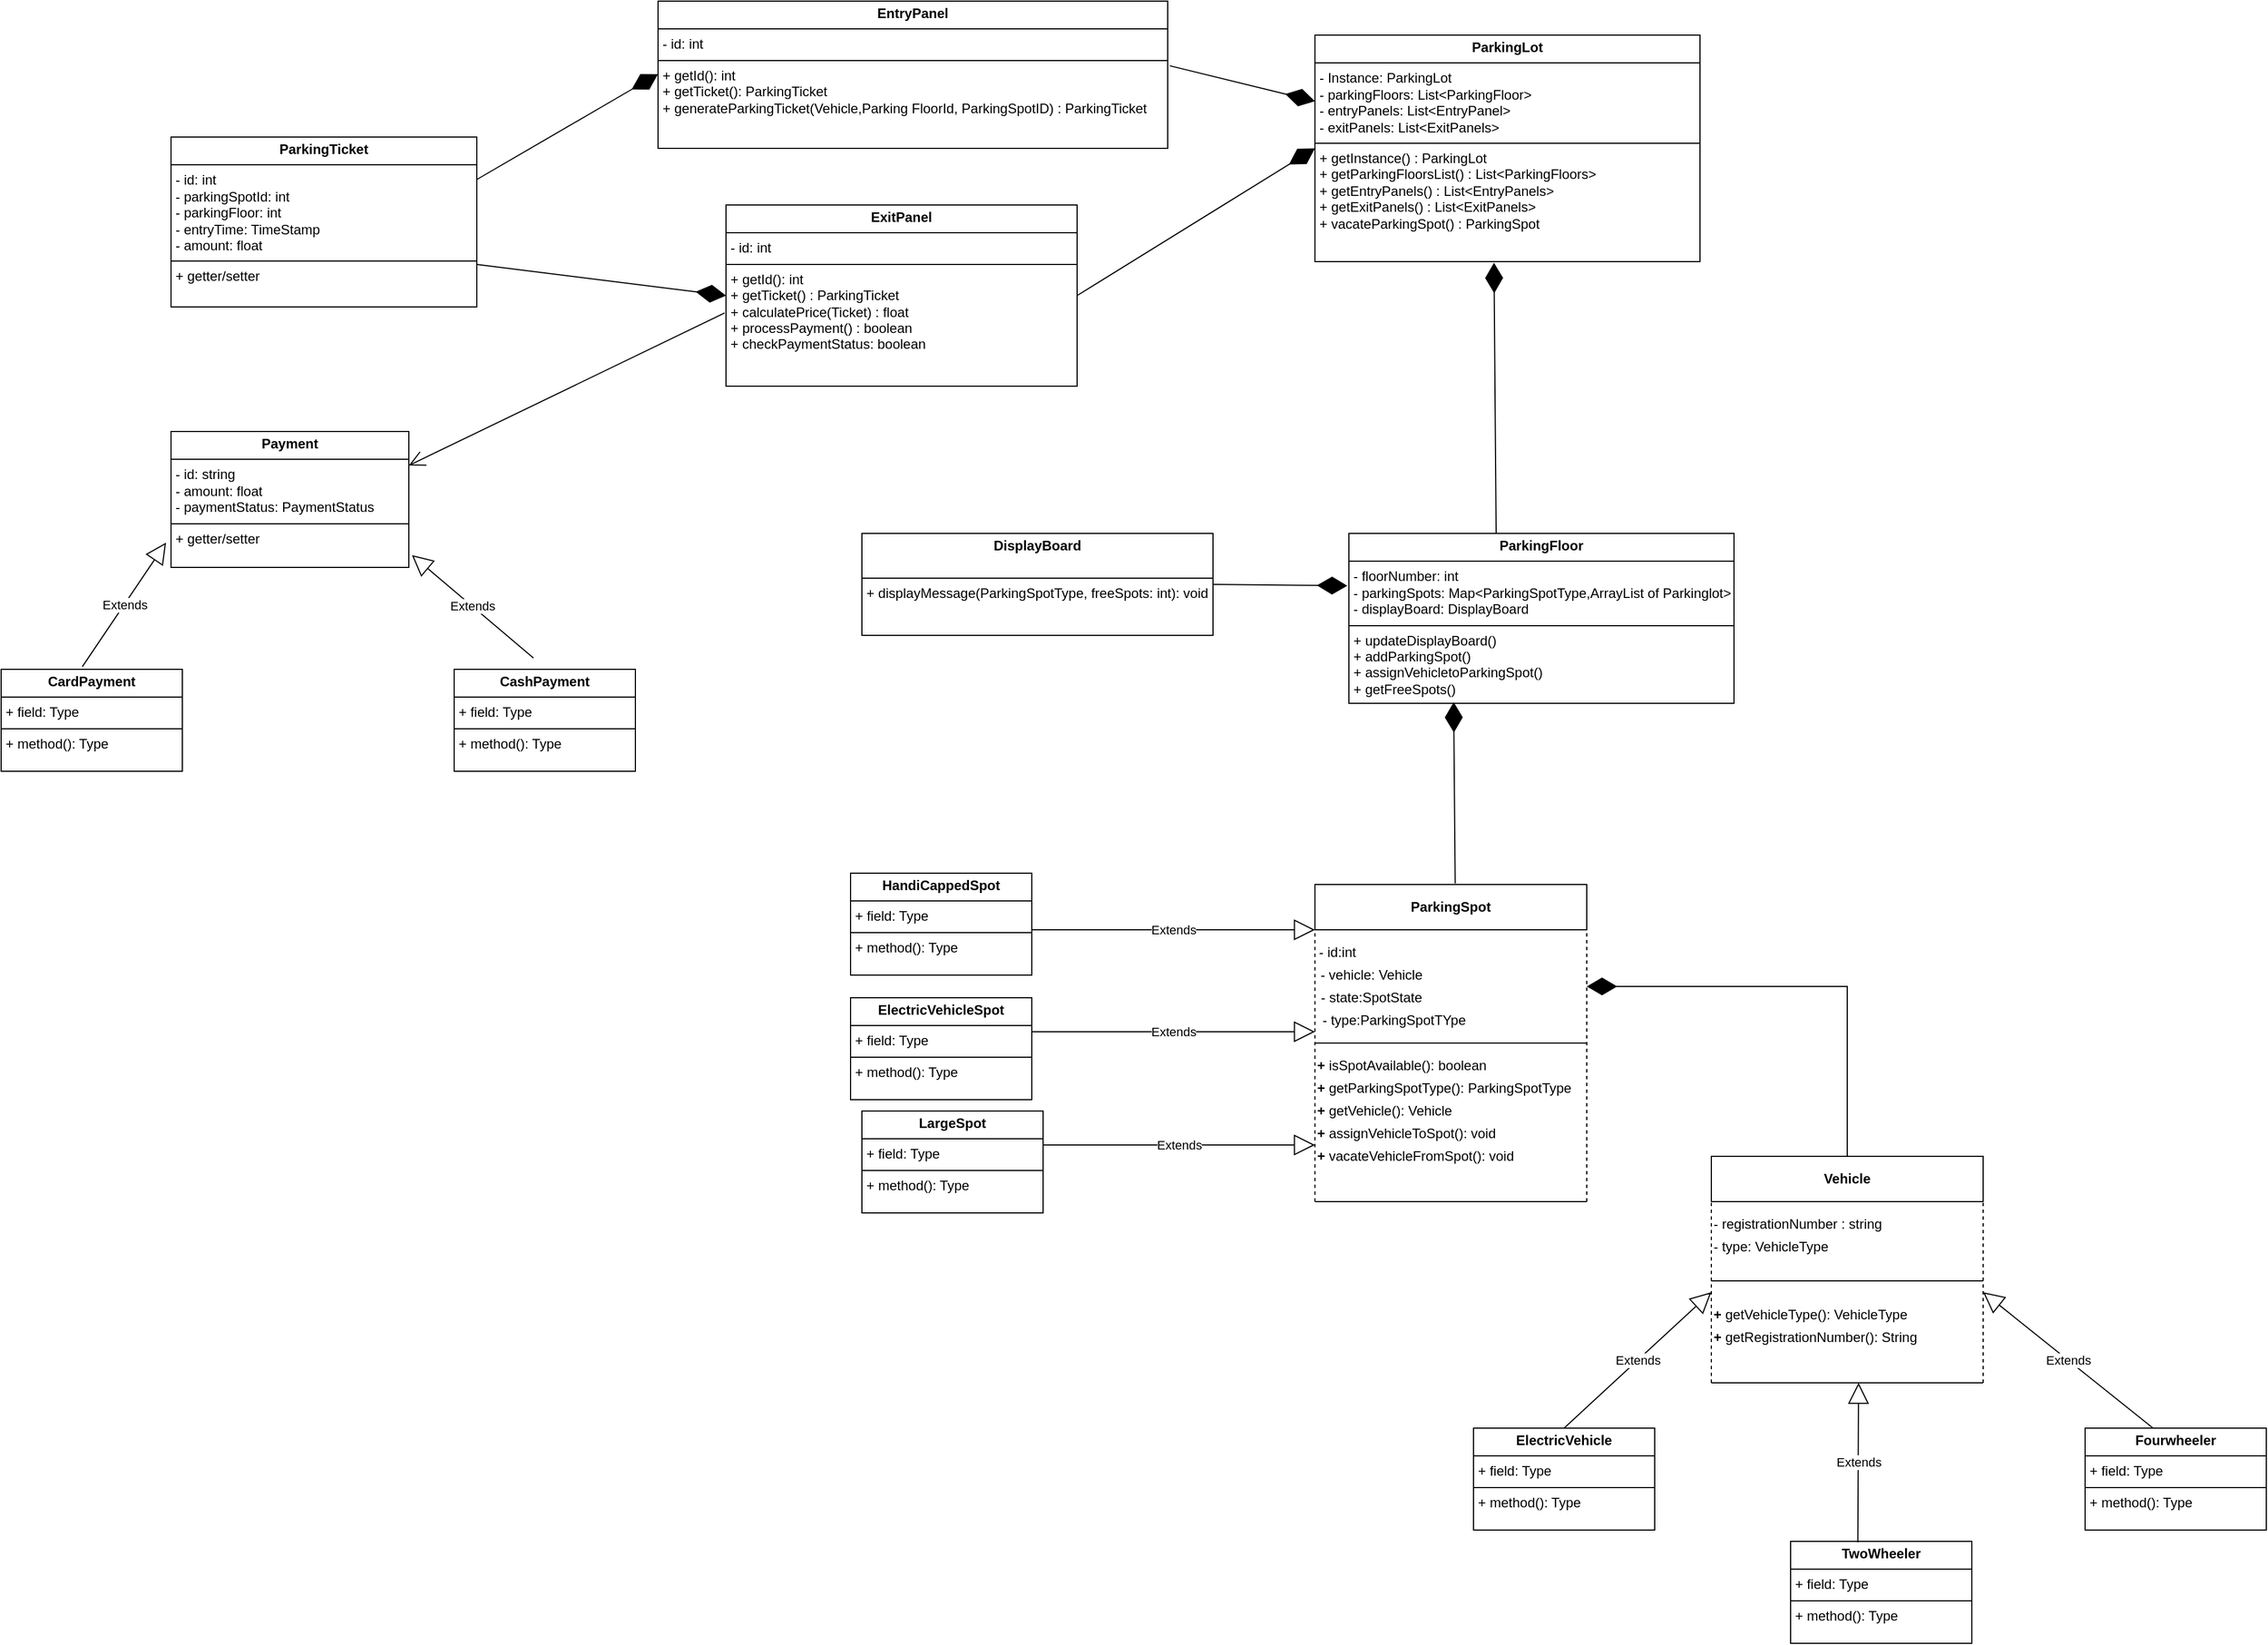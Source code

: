<mxfile version="24.4.0" type="github">
  <diagram name="Page-1" id="cMbrWjMXnIb7fcWjsfxZ">
    <mxGraphModel dx="5900" dy="3328" grid="1" gridSize="10" guides="1" tooltips="1" connect="1" arrows="1" fold="1" page="1" pageScale="1" pageWidth="850" pageHeight="1100" math="0" shadow="0">
      <root>
        <mxCell id="0" />
        <mxCell id="1" parent="0" />
        <mxCell id="keUWMxr0N95nPIm7Rwf8-6" value="" style="endArrow=none;dashed=1;html=1;rounded=0;" edge="1" parent="1">
          <mxGeometry width="50" height="50" relative="1" as="geometry">
            <mxPoint x="200" y="520" as="sourcePoint" />
            <mxPoint x="200" y="240" as="targetPoint" />
          </mxGeometry>
        </mxCell>
        <mxCell id="keUWMxr0N95nPIm7Rwf8-7" value="" style="endArrow=none;dashed=1;html=1;rounded=0;" edge="1" parent="1">
          <mxGeometry width="50" height="50" relative="1" as="geometry">
            <mxPoint x="440" y="520" as="sourcePoint" />
            <mxPoint x="440" y="240" as="targetPoint" />
          </mxGeometry>
        </mxCell>
        <mxCell id="keUWMxr0N95nPIm7Rwf8-8" value="" style="endArrow=none;dashed=1;html=1;rounded=0;" edge="1" parent="1">
          <mxGeometry width="50" height="50" relative="1" as="geometry">
            <mxPoint x="200" y="240" as="sourcePoint" />
            <mxPoint x="440" y="240" as="targetPoint" />
          </mxGeometry>
        </mxCell>
        <mxCell id="keUWMxr0N95nPIm7Rwf8-9" value="" style="endArrow=none;dashed=1;html=1;rounded=0;" edge="1" parent="1">
          <mxGeometry width="50" height="50" relative="1" as="geometry">
            <mxPoint x="200" y="280" as="sourcePoint" />
            <mxPoint x="440" y="280" as="targetPoint" />
          </mxGeometry>
        </mxCell>
        <mxCell id="keUWMxr0N95nPIm7Rwf8-10" value="&lt;b&gt;ParkingSpot&lt;/b&gt;" style="rounded=0;whiteSpace=wrap;html=1;" vertex="1" parent="1">
          <mxGeometry x="200" y="240" width="240" height="40" as="geometry" />
        </mxCell>
        <mxCell id="keUWMxr0N95nPIm7Rwf8-18" value="- id:int" style="text;html=1;align=center;verticalAlign=middle;whiteSpace=wrap;rounded=0;" vertex="1" parent="1">
          <mxGeometry x="200" y="290" width="40" height="20" as="geometry" />
        </mxCell>
        <mxCell id="keUWMxr0N95nPIm7Rwf8-20" value="- vehicle: Vehicle" style="text;html=1;align=center;verticalAlign=middle;whiteSpace=wrap;rounded=0;" vertex="1" parent="1">
          <mxGeometry x="200" y="310" width="100" height="20" as="geometry" />
        </mxCell>
        <mxCell id="keUWMxr0N95nPIm7Rwf8-21" value="- state:SpotState" style="text;html=1;align=center;verticalAlign=middle;whiteSpace=wrap;rounded=0;" vertex="1" parent="1">
          <mxGeometry x="200" y="330" width="100" height="20" as="geometry" />
        </mxCell>
        <mxCell id="keUWMxr0N95nPIm7Rwf8-22" value="- type:ParkingSpotTYpe" style="text;html=1;align=center;verticalAlign=middle;whiteSpace=wrap;rounded=0;" vertex="1" parent="1">
          <mxGeometry x="200" y="350" width="140" height="20" as="geometry" />
        </mxCell>
        <mxCell id="keUWMxr0N95nPIm7Rwf8-23" value="" style="endArrow=none;html=1;rounded=0;" edge="1" parent="1">
          <mxGeometry width="50" height="50" relative="1" as="geometry">
            <mxPoint x="200" y="380" as="sourcePoint" />
            <mxPoint x="440" y="380" as="targetPoint" />
          </mxGeometry>
        </mxCell>
        <mxCell id="keUWMxr0N95nPIm7Rwf8-24" value="&lt;b&gt;+&lt;/b&gt; isSpotAvailable(): boolean" style="text;html=1;align=left;verticalAlign=middle;whiteSpace=wrap;rounded=0;" vertex="1" parent="1">
          <mxGeometry x="200" y="390" width="160" height="20" as="geometry" />
        </mxCell>
        <mxCell id="keUWMxr0N95nPIm7Rwf8-25" value="&lt;b&gt;+&lt;/b&gt; getParkingSpotType(): ParkingSpotType" style="text;html=1;align=left;verticalAlign=middle;whiteSpace=wrap;rounded=0;" vertex="1" parent="1">
          <mxGeometry x="200" y="410" width="250" height="20" as="geometry" />
        </mxCell>
        <mxCell id="keUWMxr0N95nPIm7Rwf8-26" value="&lt;b&gt;+ &lt;/b&gt;getVehicle(): Vehicle" style="text;html=1;align=left;verticalAlign=middle;whiteSpace=wrap;rounded=0;" vertex="1" parent="1">
          <mxGeometry x="200" y="430" width="140" height="20" as="geometry" />
        </mxCell>
        <mxCell id="keUWMxr0N95nPIm7Rwf8-27" value="&lt;b&gt;+ &lt;/b&gt;assignVehicleToSpot(): void" style="text;html=1;align=left;verticalAlign=middle;whiteSpace=wrap;rounded=0;" vertex="1" parent="1">
          <mxGeometry x="200" y="450" width="170" height="20" as="geometry" />
        </mxCell>
        <mxCell id="keUWMxr0N95nPIm7Rwf8-28" value="&lt;b&gt;+ &lt;/b&gt;vacateVehicleFromSpot(): void" style="text;html=1;align=left;verticalAlign=middle;whiteSpace=wrap;rounded=0;" vertex="1" parent="1">
          <mxGeometry x="200" y="470" width="210" height="20" as="geometry" />
        </mxCell>
        <mxCell id="keUWMxr0N95nPIm7Rwf8-29" value="" style="endArrow=none;html=1;rounded=0;" edge="1" parent="1">
          <mxGeometry width="50" height="50" relative="1" as="geometry">
            <mxPoint x="200" y="520" as="sourcePoint" />
            <mxPoint x="440" y="520" as="targetPoint" />
          </mxGeometry>
        </mxCell>
        <mxCell id="keUWMxr0N95nPIm7Rwf8-30" value="" style="endArrow=none;dashed=1;html=1;rounded=0;" edge="1" parent="1">
          <mxGeometry width="50" height="50" relative="1" as="geometry">
            <mxPoint x="550" y="680" as="sourcePoint" />
            <mxPoint x="550" y="480" as="targetPoint" />
          </mxGeometry>
        </mxCell>
        <mxCell id="keUWMxr0N95nPIm7Rwf8-31" value="" style="endArrow=none;dashed=1;html=1;rounded=0;" edge="1" parent="1">
          <mxGeometry width="50" height="50" relative="1" as="geometry">
            <mxPoint x="790" y="680" as="sourcePoint" />
            <mxPoint x="790" y="480" as="targetPoint" />
          </mxGeometry>
        </mxCell>
        <mxCell id="keUWMxr0N95nPIm7Rwf8-32" value="" style="endArrow=none;dashed=1;html=1;rounded=0;" edge="1" parent="1">
          <mxGeometry width="50" height="50" relative="1" as="geometry">
            <mxPoint x="550" y="480" as="sourcePoint" />
            <mxPoint x="790" y="480" as="targetPoint" />
          </mxGeometry>
        </mxCell>
        <mxCell id="keUWMxr0N95nPIm7Rwf8-33" value="" style="endArrow=none;dashed=1;html=1;rounded=0;" edge="1" parent="1">
          <mxGeometry width="50" height="50" relative="1" as="geometry">
            <mxPoint x="550" y="520" as="sourcePoint" />
            <mxPoint x="790" y="520" as="targetPoint" />
          </mxGeometry>
        </mxCell>
        <mxCell id="keUWMxr0N95nPIm7Rwf8-34" value="&lt;b&gt;Vehicle&lt;/b&gt;" style="rounded=0;whiteSpace=wrap;html=1;" vertex="1" parent="1">
          <mxGeometry x="550" y="480" width="240" height="40" as="geometry" />
        </mxCell>
        <mxCell id="keUWMxr0N95nPIm7Rwf8-35" value="- registrationNumber : string" style="text;html=1;align=left;verticalAlign=middle;whiteSpace=wrap;rounded=0;" vertex="1" parent="1">
          <mxGeometry x="550" y="530" width="170" height="20" as="geometry" />
        </mxCell>
        <mxCell id="keUWMxr0N95nPIm7Rwf8-36" value="- type: VehicleType" style="text;html=1;align=left;verticalAlign=middle;whiteSpace=wrap;rounded=0;" vertex="1" parent="1">
          <mxGeometry x="550" y="550" width="130" height="20" as="geometry" />
        </mxCell>
        <mxCell id="keUWMxr0N95nPIm7Rwf8-39" value="" style="endArrow=none;html=1;rounded=0;" edge="1" parent="1">
          <mxGeometry width="50" height="50" relative="1" as="geometry">
            <mxPoint x="550" y="590" as="sourcePoint" />
            <mxPoint x="790" y="590" as="targetPoint" />
          </mxGeometry>
        </mxCell>
        <mxCell id="keUWMxr0N95nPIm7Rwf8-41" value="&lt;b&gt;+&lt;/b&gt; getVehicleType(): VehicleType" style="text;html=1;align=left;verticalAlign=middle;whiteSpace=wrap;rounded=0;" vertex="1" parent="1">
          <mxGeometry x="550" y="610" width="250" height="20" as="geometry" />
        </mxCell>
        <mxCell id="keUWMxr0N95nPIm7Rwf8-42" value="&lt;b&gt;+ &lt;/b&gt;getRegistrationNumber(): String" style="text;html=1;align=left;verticalAlign=middle;whiteSpace=wrap;rounded=0;" vertex="1" parent="1">
          <mxGeometry x="550" y="630" width="220" height="20" as="geometry" />
        </mxCell>
        <mxCell id="keUWMxr0N95nPIm7Rwf8-45" value="" style="endArrow=none;html=1;rounded=0;" edge="1" parent="1">
          <mxGeometry width="50" height="50" relative="1" as="geometry">
            <mxPoint x="550" y="680" as="sourcePoint" />
            <mxPoint x="790" y="680" as="targetPoint" />
          </mxGeometry>
        </mxCell>
        <mxCell id="keUWMxr0N95nPIm7Rwf8-46" value="" style="endArrow=diamondThin;endFill=1;endSize=24;html=1;rounded=0;" edge="1" parent="1" source="keUWMxr0N95nPIm7Rwf8-34">
          <mxGeometry width="160" relative="1" as="geometry">
            <mxPoint x="440" y="330" as="sourcePoint" />
            <mxPoint x="440" y="330" as="targetPoint" />
            <Array as="points">
              <mxPoint x="670" y="330" />
            </Array>
          </mxGeometry>
        </mxCell>
        <mxCell id="keUWMxr0N95nPIm7Rwf8-54" value="&lt;p style=&quot;margin:0px;margin-top:4px;text-align:center;&quot;&gt;&lt;b&gt;Fourwheeler&lt;/b&gt;&lt;/p&gt;&lt;hr size=&quot;1&quot; style=&quot;border-style:solid;&quot;&gt;&lt;p style=&quot;margin:0px;margin-left:4px;&quot;&gt;+ field: Type&lt;/p&gt;&lt;hr size=&quot;1&quot; style=&quot;border-style:solid;&quot;&gt;&lt;p style=&quot;margin:0px;margin-left:4px;&quot;&gt;+ method(): Type&lt;/p&gt;" style="verticalAlign=top;align=left;overflow=fill;html=1;whiteSpace=wrap;" vertex="1" parent="1">
          <mxGeometry x="880" y="720" width="160" height="90" as="geometry" />
        </mxCell>
        <mxCell id="keUWMxr0N95nPIm7Rwf8-55" value="&lt;p style=&quot;margin:0px;margin-top:4px;text-align:center;&quot;&gt;&lt;b&gt;TwoWheeler&lt;/b&gt;&lt;/p&gt;&lt;hr size=&quot;1&quot; style=&quot;border-style:solid;&quot;&gt;&lt;p style=&quot;margin:0px;margin-left:4px;&quot;&gt;+ field: Type&lt;/p&gt;&lt;hr size=&quot;1&quot; style=&quot;border-style:solid;&quot;&gt;&lt;p style=&quot;margin:0px;margin-left:4px;&quot;&gt;+ method(): Type&lt;/p&gt;" style="verticalAlign=top;align=left;overflow=fill;html=1;whiteSpace=wrap;" vertex="1" parent="1">
          <mxGeometry x="620" y="820" width="160" height="90" as="geometry" />
        </mxCell>
        <mxCell id="keUWMxr0N95nPIm7Rwf8-56" value="&lt;p style=&quot;margin:0px;margin-top:4px;text-align:center;&quot;&gt;&lt;b&gt;ElectricVehicle&lt;/b&gt;&lt;/p&gt;&lt;hr size=&quot;1&quot; style=&quot;border-style:solid;&quot;&gt;&lt;p style=&quot;margin:0px;margin-left:4px;&quot;&gt;+ field: Type&lt;/p&gt;&lt;hr size=&quot;1&quot; style=&quot;border-style:solid;&quot;&gt;&lt;p style=&quot;margin:0px;margin-left:4px;&quot;&gt;+ method(): Type&lt;/p&gt;" style="verticalAlign=top;align=left;overflow=fill;html=1;whiteSpace=wrap;" vertex="1" parent="1">
          <mxGeometry x="340" y="720" width="160" height="90" as="geometry" />
        </mxCell>
        <mxCell id="keUWMxr0N95nPIm7Rwf8-58" value="Extends" style="endArrow=block;endSize=16;endFill=0;html=1;rounded=0;exitX=0.5;exitY=0;exitDx=0;exitDy=0;" edge="1" parent="1" source="keUWMxr0N95nPIm7Rwf8-56">
          <mxGeometry width="160" relative="1" as="geometry">
            <mxPoint x="570" y="700" as="sourcePoint" />
            <mxPoint x="550" y="600" as="targetPoint" />
          </mxGeometry>
        </mxCell>
        <mxCell id="keUWMxr0N95nPIm7Rwf8-59" value="Extends" style="endArrow=block;endSize=16;endFill=0;html=1;rounded=0;exitX=0.371;exitY=0.01;exitDx=0;exitDy=0;exitPerimeter=0;" edge="1" parent="1" source="keUWMxr0N95nPIm7Rwf8-55">
          <mxGeometry width="160" relative="1" as="geometry">
            <mxPoint x="550" y="800" as="sourcePoint" />
            <mxPoint x="680" y="680" as="targetPoint" />
          </mxGeometry>
        </mxCell>
        <mxCell id="keUWMxr0N95nPIm7Rwf8-60" value="Extends" style="endArrow=block;endSize=16;endFill=0;html=1;rounded=0;exitX=0.375;exitY=0;exitDx=0;exitDy=0;exitPerimeter=0;" edge="1" parent="1" source="keUWMxr0N95nPIm7Rwf8-54">
          <mxGeometry width="160" relative="1" as="geometry">
            <mxPoint x="929.64" y="681" as="sourcePoint" />
            <mxPoint x="790" y="600" as="targetPoint" />
          </mxGeometry>
        </mxCell>
        <mxCell id="keUWMxr0N95nPIm7Rwf8-61" value="&lt;p style=&quot;margin:0px;margin-top:4px;text-align:center;&quot;&gt;&lt;b&gt;LargeSpot&lt;/b&gt;&lt;/p&gt;&lt;hr size=&quot;1&quot; style=&quot;border-style:solid;&quot;&gt;&lt;p style=&quot;margin:0px;margin-left:4px;&quot;&gt;+ field: Type&lt;/p&gt;&lt;hr size=&quot;1&quot; style=&quot;border-style:solid;&quot;&gt;&lt;p style=&quot;margin:0px;margin-left:4px;&quot;&gt;+ method(): Type&lt;/p&gt;" style="verticalAlign=top;align=left;overflow=fill;html=1;whiteSpace=wrap;" vertex="1" parent="1">
          <mxGeometry x="-200" y="440" width="160" height="90" as="geometry" />
        </mxCell>
        <mxCell id="keUWMxr0N95nPIm7Rwf8-62" value="Extends" style="endArrow=block;endSize=16;endFill=0;html=1;rounded=0;entryX=0;entryY=1;entryDx=0;entryDy=0;" edge="1" parent="1" target="keUWMxr0N95nPIm7Rwf8-27">
          <mxGeometry width="160" relative="1" as="geometry">
            <mxPoint x="-40" y="470" as="sourcePoint" />
            <mxPoint x="60" y="380" as="targetPoint" />
          </mxGeometry>
        </mxCell>
        <mxCell id="keUWMxr0N95nPIm7Rwf8-63" value="&lt;p style=&quot;margin:0px;margin-top:4px;text-align:center;&quot;&gt;&lt;b&gt;HandiCappedSpot&lt;/b&gt;&lt;/p&gt;&lt;hr size=&quot;1&quot; style=&quot;border-style:solid;&quot;&gt;&lt;p style=&quot;margin:0px;margin-left:4px;&quot;&gt;+ field: Type&lt;/p&gt;&lt;hr size=&quot;1&quot; style=&quot;border-style:solid;&quot;&gt;&lt;p style=&quot;margin:0px;margin-left:4px;&quot;&gt;+ method(): Type&lt;/p&gt;" style="verticalAlign=top;align=left;overflow=fill;html=1;whiteSpace=wrap;" vertex="1" parent="1">
          <mxGeometry x="-210" y="230" width="160" height="90" as="geometry" />
        </mxCell>
        <mxCell id="keUWMxr0N95nPIm7Rwf8-64" value="Extends" style="endArrow=block;endSize=16;endFill=0;html=1;rounded=0;exitX=0.5;exitY=0;exitDx=0;exitDy=0;" edge="1" parent="1">
          <mxGeometry width="160" relative="1" as="geometry">
            <mxPoint x="-50" y="280" as="sourcePoint" />
            <mxPoint x="200" y="280" as="targetPoint" />
          </mxGeometry>
        </mxCell>
        <mxCell id="keUWMxr0N95nPIm7Rwf8-65" value="&lt;p style=&quot;margin:0px;margin-top:4px;text-align:center;&quot;&gt;&lt;b&gt;ElectricVehicleSpot&lt;/b&gt;&lt;/p&gt;&lt;hr size=&quot;1&quot; style=&quot;border-style:solid;&quot;&gt;&lt;p style=&quot;margin:0px;margin-left:4px;&quot;&gt;+ field: Type&lt;/p&gt;&lt;hr size=&quot;1&quot; style=&quot;border-style:solid;&quot;&gt;&lt;p style=&quot;margin:0px;margin-left:4px;&quot;&gt;+ method(): Type&lt;/p&gt;" style="verticalAlign=top;align=left;overflow=fill;html=1;whiteSpace=wrap;" vertex="1" parent="1">
          <mxGeometry x="-210" y="340" width="160" height="90" as="geometry" />
        </mxCell>
        <mxCell id="keUWMxr0N95nPIm7Rwf8-66" value="Extends" style="endArrow=block;endSize=16;endFill=0;html=1;rounded=0;entryX=0;entryY=1;entryDx=0;entryDy=0;" edge="1" parent="1" target="keUWMxr0N95nPIm7Rwf8-22">
          <mxGeometry width="160" relative="1" as="geometry">
            <mxPoint x="-50" y="370" as="sourcePoint" />
            <mxPoint x="-40" y="320" as="targetPoint" />
          </mxGeometry>
        </mxCell>
        <mxCell id="keUWMxr0N95nPIm7Rwf8-68" value="&lt;p style=&quot;margin:0px;margin-top:4px;text-align:center;&quot;&gt;&lt;b&gt;ParkingFloor&lt;/b&gt;&lt;/p&gt;&lt;hr size=&quot;1&quot; style=&quot;border-style:solid;&quot;&gt;&lt;p style=&quot;margin:0px;margin-left:4px;&quot;&gt;- floorNumber: int&lt;/p&gt;&lt;p style=&quot;margin:0px;margin-left:4px;&quot;&gt;- parkingSpots: Map&amp;lt;ParkingSpotType,ArrayList of Parkinglot&amp;gt;&lt;/p&gt;&lt;p style=&quot;margin:0px;margin-left:4px;&quot;&gt;- displayBoard: DisplayBoard&lt;/p&gt;&lt;hr size=&quot;1&quot; style=&quot;border-style:solid;&quot;&gt;&lt;p style=&quot;margin:0px;margin-left:4px;&quot;&gt;+ updateDisplayBoard()&lt;/p&gt;&lt;p style=&quot;margin:0px;margin-left:4px;&quot;&gt;+ addParkingSpot()&lt;/p&gt;&lt;p style=&quot;margin:0px;margin-left:4px;&quot;&gt;+ assignVehicletoParkingSpot()&lt;/p&gt;&lt;p style=&quot;margin:0px;margin-left:4px;&quot;&gt;+ getFreeSpots()&lt;/p&gt;" style="verticalAlign=top;align=left;overflow=fill;html=1;whiteSpace=wrap;" vertex="1" parent="1">
          <mxGeometry x="230" y="-70" width="340" height="150" as="geometry" />
        </mxCell>
        <mxCell id="keUWMxr0N95nPIm7Rwf8-71" value="&lt;p style=&quot;margin:0px;margin-top:4px;text-align:center;&quot;&gt;&lt;b&gt;DisplayBoard&lt;/b&gt;&lt;/p&gt;&lt;p style=&quot;margin:0px;margin-left:4px;&quot;&gt;&lt;br&gt;&lt;/p&gt;&lt;hr size=&quot;1&quot; style=&quot;border-style:solid;&quot;&gt;&lt;p style=&quot;margin:0px;margin-left:4px;&quot;&gt;+ displayMessage(ParkingSpotType, freeSpots: int): void&lt;/p&gt;" style="verticalAlign=top;align=left;overflow=fill;html=1;whiteSpace=wrap;" vertex="1" parent="1">
          <mxGeometry x="-200" y="-70" width="310" height="90" as="geometry" />
        </mxCell>
        <mxCell id="keUWMxr0N95nPIm7Rwf8-72" value="" style="endArrow=diamondThin;endFill=1;endSize=24;html=1;rounded=0;entryX=0.272;entryY=0.993;entryDx=0;entryDy=0;entryPerimeter=0;exitX=0.516;exitY=-0.022;exitDx=0;exitDy=0;exitPerimeter=0;" edge="1" parent="1" source="keUWMxr0N95nPIm7Rwf8-10" target="keUWMxr0N95nPIm7Rwf8-68">
          <mxGeometry width="160" relative="1" as="geometry">
            <mxPoint x="320" y="230" as="sourcePoint" />
            <mxPoint x="430" y="210" as="targetPoint" />
          </mxGeometry>
        </mxCell>
        <mxCell id="keUWMxr0N95nPIm7Rwf8-73" value="" style="endArrow=diamondThin;endFill=1;endSize=24;html=1;rounded=0;entryX=-0.004;entryY=0.308;entryDx=0;entryDy=0;entryPerimeter=0;exitX=1;exitY=0.5;exitDx=0;exitDy=0;" edge="1" parent="1" source="keUWMxr0N95nPIm7Rwf8-71" target="keUWMxr0N95nPIm7Rwf8-68">
          <mxGeometry width="160" relative="1" as="geometry">
            <mxPoint x="250" y="130" as="sourcePoint" />
            <mxPoint x="410" y="130" as="targetPoint" />
          </mxGeometry>
        </mxCell>
        <mxCell id="keUWMxr0N95nPIm7Rwf8-74" value="&lt;p style=&quot;margin:0px;margin-top:4px;text-align:center;&quot;&gt;&lt;b&gt;ParkingLot&lt;/b&gt;&lt;/p&gt;&lt;hr size=&quot;1&quot; style=&quot;border-style:solid;&quot;&gt;&lt;p style=&quot;margin:0px;margin-left:4px;&quot;&gt;- Instance: ParkingLot&lt;/p&gt;&lt;p style=&quot;margin:0px;margin-left:4px;&quot;&gt;- parkingFloors: List&amp;lt;ParkingFloor&amp;gt;&lt;/p&gt;&lt;p style=&quot;margin:0px;margin-left:4px;&quot;&gt;- entryPanels: List&amp;lt;EntryPanel&amp;gt;&lt;/p&gt;&lt;p style=&quot;margin:0px;margin-left:4px;&quot;&gt;- exitPanels: List&amp;lt;ExitPanels&amp;gt;&lt;/p&gt;&lt;hr size=&quot;1&quot; style=&quot;border-style:solid;&quot;&gt;&lt;p style=&quot;margin:0px;margin-left:4px;&quot;&gt;+ getInstance() : ParkingLot&lt;/p&gt;&lt;p style=&quot;margin:0px;margin-left:4px;&quot;&gt;+ getParkingFloorsList() : List&amp;lt;ParkingFloors&amp;gt;&lt;/p&gt;&lt;p style=&quot;margin:0px;margin-left:4px;&quot;&gt;+ getEntryPanels() : List&amp;lt;EntryPanels&amp;gt;&lt;/p&gt;&lt;p style=&quot;margin:0px;margin-left:4px;&quot;&gt;+ getExitPanels() : List&amp;lt;ExitPanels&amp;gt;&lt;/p&gt;&lt;p style=&quot;margin:0px;margin-left:4px;&quot;&gt;+ vacateParkingSpot() : ParkingSpot&lt;/p&gt;" style="verticalAlign=top;align=left;overflow=fill;html=1;whiteSpace=wrap;" vertex="1" parent="1">
          <mxGeometry x="200" y="-510" width="340" height="200" as="geometry" />
        </mxCell>
        <mxCell id="keUWMxr0N95nPIm7Rwf8-75" value="" style="endArrow=diamondThin;endFill=1;endSize=24;html=1;rounded=0;entryX=0.465;entryY=1.005;entryDx=0;entryDy=0;entryPerimeter=0;" edge="1" parent="1" target="keUWMxr0N95nPIm7Rwf8-74">
          <mxGeometry width="160" relative="1" as="geometry">
            <mxPoint x="360" y="-70" as="sourcePoint" />
            <mxPoint x="350" y="-300" as="targetPoint" />
          </mxGeometry>
        </mxCell>
        <mxCell id="keUWMxr0N95nPIm7Rwf8-76" value="&lt;p style=&quot;margin:0px;margin-top:4px;text-align:center;&quot;&gt;&lt;b&gt;EntryPanel&lt;/b&gt;&lt;/p&gt;&lt;hr size=&quot;1&quot; style=&quot;border-style:solid;&quot;&gt;&lt;p style=&quot;margin:0px;margin-left:4px;&quot;&gt;- id: int&lt;/p&gt;&lt;hr size=&quot;1&quot; style=&quot;border-style:solid;&quot;&gt;&lt;p style=&quot;margin:0px;margin-left:4px;&quot;&gt;+ getId(): int&lt;/p&gt;&lt;p style=&quot;margin:0px;margin-left:4px;&quot;&gt;+ getTicket(): ParkingTicket&lt;/p&gt;&lt;p style=&quot;margin:0px;margin-left:4px;&quot;&gt;+ generateParkingTicket(Vehicle,Parking FloorId, ParkingSpotID) : ParkingTicket&lt;/p&gt;" style="verticalAlign=top;align=left;overflow=fill;html=1;whiteSpace=wrap;" vertex="1" parent="1">
          <mxGeometry x="-380" y="-540" width="450" height="130" as="geometry" />
        </mxCell>
        <mxCell id="keUWMxr0N95nPIm7Rwf8-77" value="&lt;p style=&quot;margin:0px;margin-top:4px;text-align:center;&quot;&gt;&lt;b&gt;ExitPanel&lt;/b&gt;&lt;/p&gt;&lt;hr size=&quot;1&quot; style=&quot;border-style:solid;&quot;&gt;&lt;p style=&quot;margin:0px;margin-left:4px;&quot;&gt;- id: int&lt;/p&gt;&lt;hr size=&quot;1&quot; style=&quot;border-style:solid;&quot;&gt;&lt;p style=&quot;margin:0px;margin-left:4px;&quot;&gt;+ getId(): int&lt;/p&gt;&lt;p style=&quot;margin:0px;margin-left:4px;&quot;&gt;+ getTicket() : ParkingTicket&lt;/p&gt;&lt;p style=&quot;margin:0px;margin-left:4px;&quot;&gt;+ calculatePrice(Ticket) : float&lt;/p&gt;&lt;p style=&quot;margin:0px;margin-left:4px;&quot;&gt;+ processPayment() : boolean&lt;/p&gt;&lt;p style=&quot;margin:0px;margin-left:4px;&quot;&gt;+ checkPaymentStatus: boolean&lt;/p&gt;" style="verticalAlign=top;align=left;overflow=fill;html=1;whiteSpace=wrap;" vertex="1" parent="1">
          <mxGeometry x="-320" y="-360" width="310" height="160" as="geometry" />
        </mxCell>
        <mxCell id="keUWMxr0N95nPIm7Rwf8-78" value="" style="endArrow=diamondThin;endFill=1;endSize=24;html=1;rounded=0;exitX=1.004;exitY=0.439;exitDx=0;exitDy=0;exitPerimeter=0;" edge="1" parent="1" source="keUWMxr0N95nPIm7Rwf8-76" target="keUWMxr0N95nPIm7Rwf8-74">
          <mxGeometry width="160" relative="1" as="geometry">
            <mxPoint x="20" y="-420" as="sourcePoint" />
            <mxPoint x="180" y="-420" as="targetPoint" />
          </mxGeometry>
        </mxCell>
        <mxCell id="keUWMxr0N95nPIm7Rwf8-79" value="&lt;p style=&quot;margin:0px;margin-top:4px;text-align:center;&quot;&gt;&lt;b&gt;ParkingTicket&lt;/b&gt;&lt;/p&gt;&lt;hr size=&quot;1&quot; style=&quot;border-style:solid;&quot;&gt;&lt;p style=&quot;margin:0px;margin-left:4px;&quot;&gt;- id: int&lt;/p&gt;&lt;p style=&quot;margin:0px;margin-left:4px;&quot;&gt;- parkingSpotId: int&lt;/p&gt;&lt;p style=&quot;margin:0px;margin-left:4px;&quot;&gt;- parkingFloor: int&lt;/p&gt;&lt;p style=&quot;margin:0px;margin-left:4px;&quot;&gt;- entryTime: TimeStamp&lt;/p&gt;&lt;p style=&quot;margin:0px;margin-left:4px;&quot;&gt;- amount: float&lt;/p&gt;&lt;hr size=&quot;1&quot; style=&quot;border-style:solid;&quot;&gt;&lt;p style=&quot;margin:0px;margin-left:4px;&quot;&gt;+ getter/setter&lt;/p&gt;" style="verticalAlign=top;align=left;overflow=fill;html=1;whiteSpace=wrap;" vertex="1" parent="1">
          <mxGeometry x="-810" y="-420" width="270" height="150" as="geometry" />
        </mxCell>
        <mxCell id="keUWMxr0N95nPIm7Rwf8-80" value="" style="endArrow=diamondThin;endFill=1;endSize=24;html=1;rounded=0;entryX=0;entryY=0.5;entryDx=0;entryDy=0;exitX=1;exitY=0.5;exitDx=0;exitDy=0;" edge="1" parent="1" source="keUWMxr0N95nPIm7Rwf8-77" target="keUWMxr0N95nPIm7Rwf8-74">
          <mxGeometry width="160" relative="1" as="geometry">
            <mxPoint x="-180" y="-360" as="sourcePoint" />
            <mxPoint x="-20" y="-360" as="targetPoint" />
          </mxGeometry>
        </mxCell>
        <mxCell id="keUWMxr0N95nPIm7Rwf8-82" value="" style="endArrow=diamondThin;endFill=1;endSize=24;html=1;rounded=0;exitX=1;exitY=0.75;exitDx=0;exitDy=0;entryX=0;entryY=0.5;entryDx=0;entryDy=0;" edge="1" parent="1" source="keUWMxr0N95nPIm7Rwf8-79" target="keUWMxr0N95nPIm7Rwf8-77">
          <mxGeometry width="160" relative="1" as="geometry">
            <mxPoint x="-530" y="-240" as="sourcePoint" />
            <mxPoint x="-370" y="-240" as="targetPoint" />
          </mxGeometry>
        </mxCell>
        <mxCell id="keUWMxr0N95nPIm7Rwf8-83" value="" style="endArrow=diamondThin;endFill=1;endSize=24;html=1;rounded=0;exitX=1;exitY=0.25;exitDx=0;exitDy=0;" edge="1" parent="1" source="keUWMxr0N95nPIm7Rwf8-79">
          <mxGeometry width="160" relative="1" as="geometry">
            <mxPoint x="-540" y="-475.56" as="sourcePoint" />
            <mxPoint x="-380" y="-475.56" as="targetPoint" />
          </mxGeometry>
        </mxCell>
        <mxCell id="keUWMxr0N95nPIm7Rwf8-84" value="&lt;p style=&quot;margin:0px;margin-top:4px;text-align:center;&quot;&gt;&lt;b&gt;Payment&lt;/b&gt;&lt;/p&gt;&lt;hr size=&quot;1&quot; style=&quot;border-style:solid;&quot;&gt;&lt;p style=&quot;margin:0px;margin-left:4px;&quot;&gt;- id: string&lt;/p&gt;&lt;p style=&quot;margin:0px;margin-left:4px;&quot;&gt;- amount: float&lt;/p&gt;&lt;p style=&quot;margin:0px;margin-left:4px;&quot;&gt;- paymentStatus: PaymentStatus&lt;/p&gt;&lt;hr size=&quot;1&quot; style=&quot;border-style:solid;&quot;&gt;&lt;p style=&quot;margin:0px;margin-left:4px;&quot;&gt;+ getter/setter&lt;/p&gt;" style="verticalAlign=top;align=left;overflow=fill;html=1;whiteSpace=wrap;" vertex="1" parent="1">
          <mxGeometry x="-810" y="-160" width="210" height="120" as="geometry" />
        </mxCell>
        <mxCell id="keUWMxr0N95nPIm7Rwf8-87" value="" style="endArrow=open;endFill=1;endSize=12;html=1;rounded=0;entryX=1;entryY=0.25;entryDx=0;entryDy=0;exitX=-0.004;exitY=0.596;exitDx=0;exitDy=0;exitPerimeter=0;" edge="1" parent="1" source="keUWMxr0N95nPIm7Rwf8-77" target="keUWMxr0N95nPIm7Rwf8-84">
          <mxGeometry width="160" relative="1" as="geometry">
            <mxPoint x="-400" y="-150" as="sourcePoint" />
            <mxPoint x="-240" y="-150" as="targetPoint" />
          </mxGeometry>
        </mxCell>
        <mxCell id="keUWMxr0N95nPIm7Rwf8-89" value="&lt;p style=&quot;margin:0px;margin-top:4px;text-align:center;&quot;&gt;&lt;b&gt;CardPayment&lt;/b&gt;&lt;/p&gt;&lt;hr size=&quot;1&quot; style=&quot;border-style:solid;&quot;&gt;&lt;p style=&quot;margin:0px;margin-left:4px;&quot;&gt;+ field: Type&lt;/p&gt;&lt;hr size=&quot;1&quot; style=&quot;border-style:solid;&quot;&gt;&lt;p style=&quot;margin:0px;margin-left:4px;&quot;&gt;+ method(): Type&lt;/p&gt;" style="verticalAlign=top;align=left;overflow=fill;html=1;whiteSpace=wrap;" vertex="1" parent="1">
          <mxGeometry x="-960" y="50" width="160" height="90" as="geometry" />
        </mxCell>
        <mxCell id="keUWMxr0N95nPIm7Rwf8-90" value="&lt;p style=&quot;margin:0px;margin-top:4px;text-align:center;&quot;&gt;&lt;b&gt;CashPayment&lt;/b&gt;&lt;/p&gt;&lt;hr size=&quot;1&quot; style=&quot;border-style:solid;&quot;&gt;&lt;p style=&quot;margin:0px;margin-left:4px;&quot;&gt;+ field: Type&lt;/p&gt;&lt;hr size=&quot;1&quot; style=&quot;border-style:solid;&quot;&gt;&lt;p style=&quot;margin:0px;margin-left:4px;&quot;&gt;+ method(): Type&lt;/p&gt;" style="verticalAlign=top;align=left;overflow=fill;html=1;whiteSpace=wrap;" vertex="1" parent="1">
          <mxGeometry x="-560" y="50" width="160" height="90" as="geometry" />
        </mxCell>
        <mxCell id="keUWMxr0N95nPIm7Rwf8-91" value="Extends" style="endArrow=block;endSize=16;endFill=0;html=1;rounded=0;exitX=0.448;exitY=-0.026;exitDx=0;exitDy=0;exitPerimeter=0;entryX=-0.021;entryY=0.818;entryDx=0;entryDy=0;entryPerimeter=0;" edge="1" parent="1" source="keUWMxr0N95nPIm7Rwf8-89" target="keUWMxr0N95nPIm7Rwf8-84">
          <mxGeometry width="160" relative="1" as="geometry">
            <mxPoint x="-670" y="10" as="sourcePoint" />
            <mxPoint x="-510" y="10" as="targetPoint" />
          </mxGeometry>
        </mxCell>
        <mxCell id="keUWMxr0N95nPIm7Rwf8-92" value="Extends" style="endArrow=block;endSize=16;endFill=0;html=1;rounded=0;entryX=1.013;entryY=0.91;entryDx=0;entryDy=0;entryPerimeter=0;" edge="1" parent="1" target="keUWMxr0N95nPIm7Rwf8-84">
          <mxGeometry width="160" relative="1" as="geometry">
            <mxPoint x="-490" y="40" as="sourcePoint" />
            <mxPoint x="-510" y="10" as="targetPoint" />
          </mxGeometry>
        </mxCell>
      </root>
    </mxGraphModel>
  </diagram>
</mxfile>

